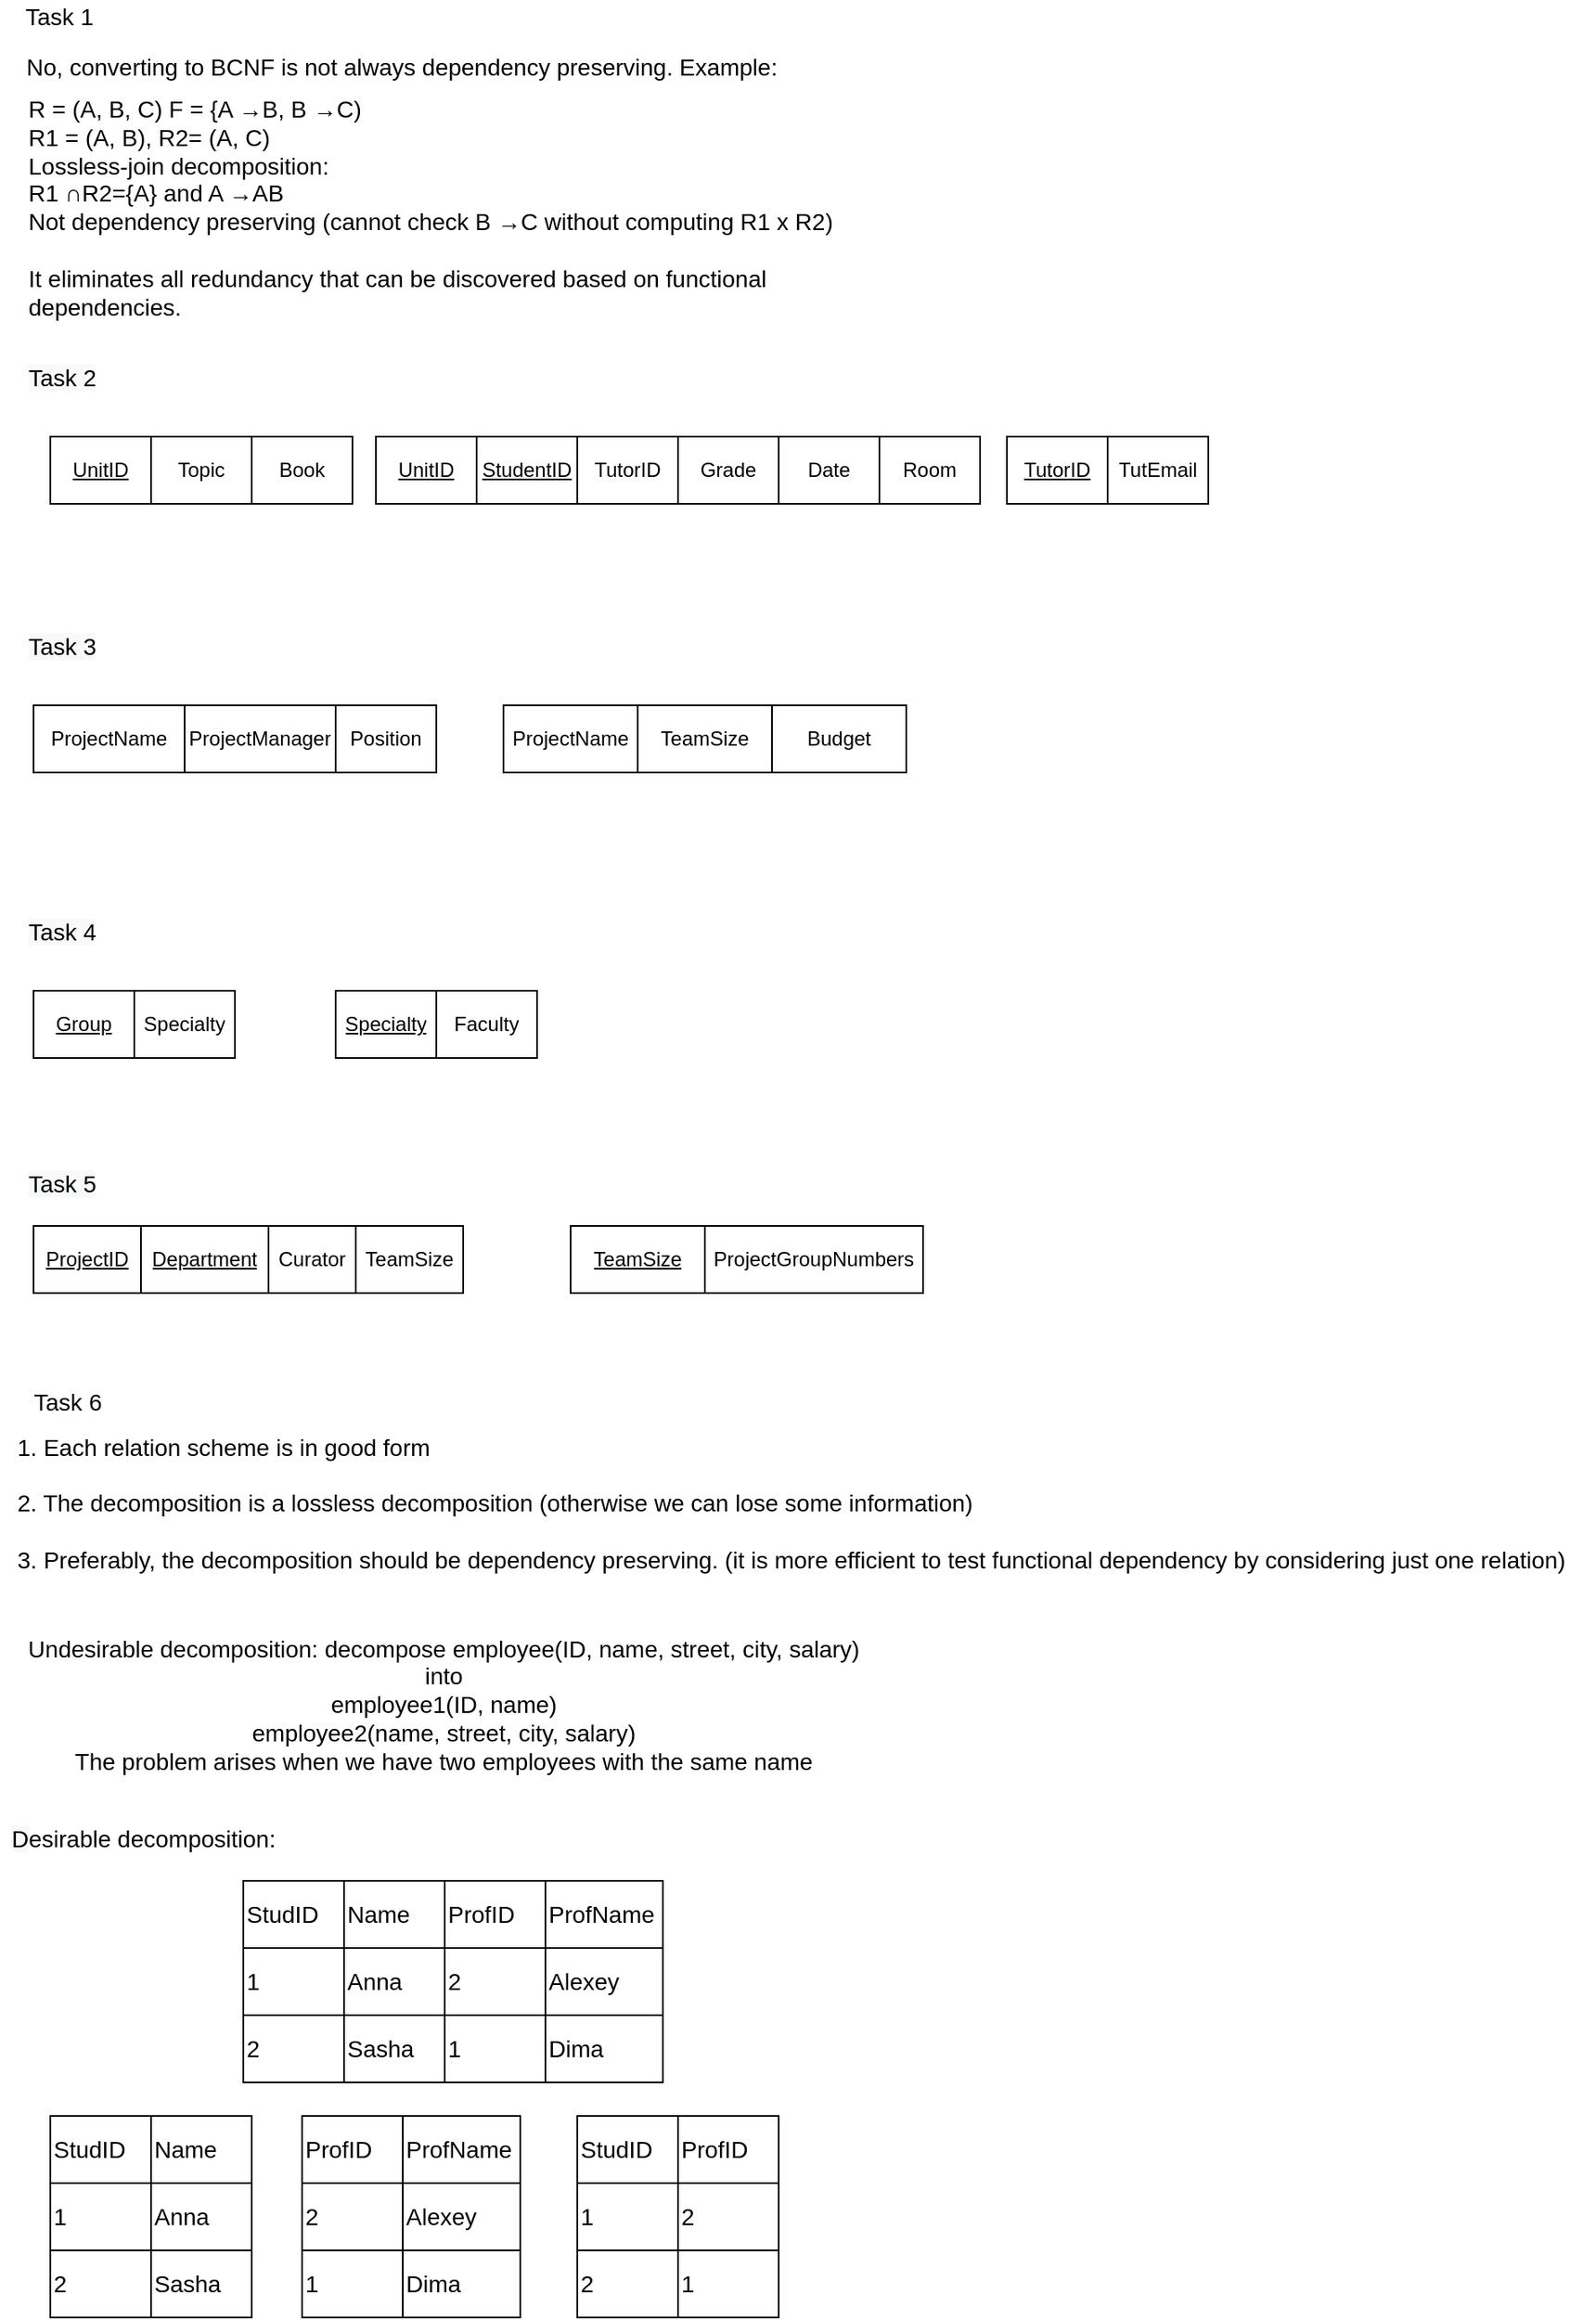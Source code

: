 <mxfile version="15.6.0" type="github">
  <diagram id="ciNyxmpdcuRLVCYVy58C" name="Page-1">
    <mxGraphModel dx="834" dy="1626" grid="1" gridSize="10" guides="1" tooltips="1" connect="1" arrows="1" fold="1" page="1" pageScale="1" pageWidth="827" pageHeight="1169" math="0" shadow="0">
      <root>
        <mxCell id="0" />
        <mxCell id="1" parent="0" />
        <mxCell id="DO2QEiDjIJd8iGXO15ea-62" value="" style="shape=table;html=1;whiteSpace=wrap;startSize=0;container=1;collapsible=0;childLayout=tableLayout;" parent="1" vertex="1">
          <mxGeometry x="610" y="20" width="120" height="40" as="geometry" />
        </mxCell>
        <mxCell id="DO2QEiDjIJd8iGXO15ea-63" value="" style="shape=partialRectangle;html=1;whiteSpace=wrap;collapsible=0;dropTarget=0;pointerEvents=0;fillColor=none;top=0;left=0;bottom=0;right=0;points=[[0,0.5],[1,0.5]];portConstraint=eastwest;" parent="DO2QEiDjIJd8iGXO15ea-62" vertex="1">
          <mxGeometry width="120" height="40" as="geometry" />
        </mxCell>
        <mxCell id="DO2QEiDjIJd8iGXO15ea-64" value="&lt;u&gt;TutorID&lt;/u&gt;" style="shape=partialRectangle;html=1;whiteSpace=wrap;connectable=0;fillColor=none;top=0;left=0;bottom=0;right=0;overflow=hidden;pointerEvents=1;" parent="DO2QEiDjIJd8iGXO15ea-63" vertex="1">
          <mxGeometry width="60" height="40" as="geometry">
            <mxRectangle width="60" height="40" as="alternateBounds" />
          </mxGeometry>
        </mxCell>
        <mxCell id="DO2QEiDjIJd8iGXO15ea-65" value="TutEmail" style="shape=partialRectangle;html=1;whiteSpace=wrap;connectable=0;fillColor=none;top=0;left=0;bottom=0;right=0;overflow=hidden;pointerEvents=1;" parent="DO2QEiDjIJd8iGXO15ea-63" vertex="1">
          <mxGeometry x="60" width="60" height="40" as="geometry">
            <mxRectangle width="60" height="40" as="alternateBounds" />
          </mxGeometry>
        </mxCell>
        <mxCell id="DO2QEiDjIJd8iGXO15ea-75" value="" style="shape=table;html=1;whiteSpace=wrap;startSize=0;container=1;collapsible=0;childLayout=tableLayout;" parent="1" vertex="1">
          <mxGeometry x="40" y="20" width="180" height="40" as="geometry" />
        </mxCell>
        <mxCell id="DO2QEiDjIJd8iGXO15ea-76" value="" style="shape=partialRectangle;html=1;whiteSpace=wrap;collapsible=0;dropTarget=0;pointerEvents=0;fillColor=none;top=0;left=0;bottom=0;right=0;points=[[0,0.5],[1,0.5]];portConstraint=eastwest;" parent="DO2QEiDjIJd8iGXO15ea-75" vertex="1">
          <mxGeometry width="180" height="40" as="geometry" />
        </mxCell>
        <mxCell id="DO2QEiDjIJd8iGXO15ea-77" value="&lt;u&gt;UnitID&lt;/u&gt;" style="shape=partialRectangle;html=1;whiteSpace=wrap;connectable=0;fillColor=none;top=0;left=0;bottom=0;right=0;overflow=hidden;pointerEvents=1;" parent="DO2QEiDjIJd8iGXO15ea-76" vertex="1">
          <mxGeometry width="60" height="40" as="geometry">
            <mxRectangle width="60" height="40" as="alternateBounds" />
          </mxGeometry>
        </mxCell>
        <mxCell id="DO2QEiDjIJd8iGXO15ea-78" value="Topic" style="shape=partialRectangle;html=1;whiteSpace=wrap;connectable=0;fillColor=none;top=0;left=0;bottom=0;right=0;overflow=hidden;pointerEvents=1;" parent="DO2QEiDjIJd8iGXO15ea-76" vertex="1">
          <mxGeometry x="60" width="60" height="40" as="geometry">
            <mxRectangle width="60" height="40" as="alternateBounds" />
          </mxGeometry>
        </mxCell>
        <mxCell id="DO2QEiDjIJd8iGXO15ea-80" value="Book" style="shape=partialRectangle;html=1;whiteSpace=wrap;connectable=0;fillColor=none;top=0;left=0;bottom=0;right=0;overflow=hidden;pointerEvents=1;" parent="DO2QEiDjIJd8iGXO15ea-76" vertex="1">
          <mxGeometry x="120" width="60" height="40" as="geometry">
            <mxRectangle width="60" height="40" as="alternateBounds" />
          </mxGeometry>
        </mxCell>
        <mxCell id="DO2QEiDjIJd8iGXO15ea-85" value="" style="shape=table;html=1;whiteSpace=wrap;startSize=0;container=1;collapsible=0;childLayout=tableLayout;" parent="1" vertex="1">
          <mxGeometry x="234" y="20" width="360" height="40" as="geometry" />
        </mxCell>
        <mxCell id="DO2QEiDjIJd8iGXO15ea-86" value="" style="shape=partialRectangle;html=1;whiteSpace=wrap;collapsible=0;dropTarget=0;pointerEvents=0;fillColor=none;top=0;left=0;bottom=0;right=0;points=[[0,0.5],[1,0.5]];portConstraint=eastwest;" parent="DO2QEiDjIJd8iGXO15ea-85" vertex="1">
          <mxGeometry width="360" height="40" as="geometry" />
        </mxCell>
        <mxCell id="DO2QEiDjIJd8iGXO15ea-87" value="&lt;u&gt;UnitID&lt;/u&gt;" style="shape=partialRectangle;html=1;whiteSpace=wrap;connectable=0;fillColor=none;top=0;left=0;bottom=0;right=0;overflow=hidden;pointerEvents=1;" parent="DO2QEiDjIJd8iGXO15ea-86" vertex="1">
          <mxGeometry width="60" height="40" as="geometry">
            <mxRectangle width="60" height="40" as="alternateBounds" />
          </mxGeometry>
        </mxCell>
        <mxCell id="DO2QEiDjIJd8iGXO15ea-88" value="&lt;u&gt;StudentID&lt;/u&gt;" style="shape=partialRectangle;html=1;whiteSpace=wrap;connectable=0;fillColor=none;top=0;left=0;bottom=0;right=0;overflow=hidden;pointerEvents=1;" parent="DO2QEiDjIJd8iGXO15ea-86" vertex="1">
          <mxGeometry x="60" width="60" height="40" as="geometry">
            <mxRectangle width="60" height="40" as="alternateBounds" />
          </mxGeometry>
        </mxCell>
        <mxCell id="DO2QEiDjIJd8iGXO15ea-89" value="TutorID" style="shape=partialRectangle;html=1;whiteSpace=wrap;connectable=0;fillColor=none;top=0;left=0;bottom=0;right=0;overflow=hidden;pointerEvents=1;" parent="DO2QEiDjIJd8iGXO15ea-86" vertex="1">
          <mxGeometry x="120" width="60" height="40" as="geometry">
            <mxRectangle width="60" height="40" as="alternateBounds" />
          </mxGeometry>
        </mxCell>
        <mxCell id="DO2QEiDjIJd8iGXO15ea-91" value="Grade" style="shape=partialRectangle;html=1;whiteSpace=wrap;connectable=0;fillColor=none;top=0;left=0;bottom=0;right=0;overflow=hidden;pointerEvents=1;" parent="DO2QEiDjIJd8iGXO15ea-86" vertex="1">
          <mxGeometry x="180" width="60" height="40" as="geometry">
            <mxRectangle width="60" height="40" as="alternateBounds" />
          </mxGeometry>
        </mxCell>
        <mxCell id="DO2QEiDjIJd8iGXO15ea-92" value="Date" style="shape=partialRectangle;html=1;whiteSpace=wrap;connectable=0;fillColor=none;top=0;left=0;bottom=0;right=0;overflow=hidden;pointerEvents=1;" parent="DO2QEiDjIJd8iGXO15ea-86" vertex="1">
          <mxGeometry x="240" width="60" height="40" as="geometry">
            <mxRectangle width="60" height="40" as="alternateBounds" />
          </mxGeometry>
        </mxCell>
        <mxCell id="DO2QEiDjIJd8iGXO15ea-114" value="" style="shape=partialRectangle;html=1;whiteSpace=wrap;connectable=0;fillColor=none;top=0;left=0;bottom=0;right=0;overflow=hidden;pointerEvents=1;" parent="DO2QEiDjIJd8iGXO15ea-86" vertex="1">
          <mxGeometry x="300" width="60" height="40" as="geometry">
            <mxRectangle width="60" height="40" as="alternateBounds" />
          </mxGeometry>
        </mxCell>
        <mxCell id="DO2QEiDjIJd8iGXO15ea-93" value="" style="shape=table;html=1;whiteSpace=wrap;startSize=0;container=1;collapsible=0;childLayout=tableLayout;" parent="1" vertex="1">
          <mxGeometry x="30" y="180" width="240" height="40" as="geometry" />
        </mxCell>
        <mxCell id="DO2QEiDjIJd8iGXO15ea-94" value="" style="shape=partialRectangle;html=1;whiteSpace=wrap;collapsible=0;dropTarget=0;pointerEvents=0;fillColor=none;top=0;left=0;bottom=0;right=0;points=[[0,0.5],[1,0.5]];portConstraint=eastwest;" parent="DO2QEiDjIJd8iGXO15ea-93" vertex="1">
          <mxGeometry width="240" height="40" as="geometry" />
        </mxCell>
        <mxCell id="DO2QEiDjIJd8iGXO15ea-95" value="ProjectName" style="shape=partialRectangle;html=1;whiteSpace=wrap;connectable=0;fillColor=none;top=0;left=0;bottom=0;right=0;overflow=hidden;pointerEvents=1;" parent="DO2QEiDjIJd8iGXO15ea-94" vertex="1">
          <mxGeometry width="90" height="40" as="geometry">
            <mxRectangle width="90" height="40" as="alternateBounds" />
          </mxGeometry>
        </mxCell>
        <mxCell id="DO2QEiDjIJd8iGXO15ea-96" value="ProjectManager" style="shape=partialRectangle;html=1;whiteSpace=wrap;connectable=0;fillColor=none;top=0;left=0;bottom=0;right=0;overflow=hidden;pointerEvents=1;" parent="DO2QEiDjIJd8iGXO15ea-94" vertex="1">
          <mxGeometry x="90" width="90" height="40" as="geometry">
            <mxRectangle width="90" height="40" as="alternateBounds" />
          </mxGeometry>
        </mxCell>
        <mxCell id="DO2QEiDjIJd8iGXO15ea-97" value="Position" style="shape=partialRectangle;html=1;whiteSpace=wrap;connectable=0;fillColor=none;top=0;left=0;bottom=0;right=0;overflow=hidden;pointerEvents=1;" parent="DO2QEiDjIJd8iGXO15ea-94" vertex="1">
          <mxGeometry x="180" width="60" height="40" as="geometry">
            <mxRectangle width="60" height="40" as="alternateBounds" />
          </mxGeometry>
        </mxCell>
        <mxCell id="DO2QEiDjIJd8iGXO15ea-115" value="Room" style="shape=partialRectangle;html=1;whiteSpace=wrap;connectable=0;fillColor=none;top=0;left=0;bottom=0;right=0;overflow=hidden;pointerEvents=1;" parent="1" vertex="1">
          <mxGeometry x="534" y="20" width="60" height="40" as="geometry">
            <mxRectangle width="60" height="40" as="alternateBounds" />
          </mxGeometry>
        </mxCell>
        <mxCell id="I-nEVE042MoMyb5mSG_C-1" value="" style="shape=table;html=1;whiteSpace=wrap;startSize=0;container=1;collapsible=0;childLayout=tableLayout;" vertex="1" parent="1">
          <mxGeometry x="310" y="180" width="240" height="40" as="geometry" />
        </mxCell>
        <mxCell id="I-nEVE042MoMyb5mSG_C-2" value="" style="shape=partialRectangle;html=1;whiteSpace=wrap;collapsible=0;dropTarget=0;pointerEvents=0;fillColor=none;top=0;left=0;bottom=0;right=0;points=[[0,0.5],[1,0.5]];portConstraint=eastwest;" vertex="1" parent="I-nEVE042MoMyb5mSG_C-1">
          <mxGeometry width="240" height="40" as="geometry" />
        </mxCell>
        <mxCell id="I-nEVE042MoMyb5mSG_C-3" value="ProjectName" style="shape=partialRectangle;html=1;whiteSpace=wrap;connectable=0;fillColor=none;top=0;left=0;bottom=0;right=0;overflow=hidden;pointerEvents=1;" vertex="1" parent="I-nEVE042MoMyb5mSG_C-2">
          <mxGeometry width="80" height="40" as="geometry">
            <mxRectangle width="80" height="40" as="alternateBounds" />
          </mxGeometry>
        </mxCell>
        <mxCell id="I-nEVE042MoMyb5mSG_C-4" value="TeamSize" style="shape=partialRectangle;html=1;whiteSpace=wrap;connectable=0;fillColor=none;top=0;left=0;bottom=0;right=0;overflow=hidden;pointerEvents=1;" vertex="1" parent="I-nEVE042MoMyb5mSG_C-2">
          <mxGeometry x="80" width="80" height="40" as="geometry">
            <mxRectangle width="80" height="40" as="alternateBounds" />
          </mxGeometry>
        </mxCell>
        <mxCell id="I-nEVE042MoMyb5mSG_C-14" value="Budget" style="shape=partialRectangle;html=1;whiteSpace=wrap;connectable=0;fillColor=none;top=0;left=0;bottom=0;right=0;overflow=hidden;pointerEvents=1;" vertex="1" parent="I-nEVE042MoMyb5mSG_C-2">
          <mxGeometry x="160" width="80" height="40" as="geometry">
            <mxRectangle width="80" height="40" as="alternateBounds" />
          </mxGeometry>
        </mxCell>
        <mxCell id="I-nEVE042MoMyb5mSG_C-15" value="" style="shape=table;html=1;whiteSpace=wrap;startSize=0;container=1;collapsible=0;childLayout=tableLayout;" vertex="1" parent="1">
          <mxGeometry x="30" y="350" width="120" height="40" as="geometry" />
        </mxCell>
        <mxCell id="I-nEVE042MoMyb5mSG_C-16" value="" style="shape=partialRectangle;html=1;whiteSpace=wrap;collapsible=0;dropTarget=0;pointerEvents=0;fillColor=none;top=0;left=0;bottom=0;right=0;points=[[0,0.5],[1,0.5]];portConstraint=eastwest;" vertex="1" parent="I-nEVE042MoMyb5mSG_C-15">
          <mxGeometry width="120" height="40" as="geometry" />
        </mxCell>
        <mxCell id="I-nEVE042MoMyb5mSG_C-17" value="&lt;u&gt;Group&lt;/u&gt;" style="shape=partialRectangle;html=1;whiteSpace=wrap;connectable=0;fillColor=none;top=0;left=0;bottom=0;right=0;overflow=hidden;pointerEvents=1;" vertex="1" parent="I-nEVE042MoMyb5mSG_C-16">
          <mxGeometry width="60" height="40" as="geometry">
            <mxRectangle width="60" height="40" as="alternateBounds" />
          </mxGeometry>
        </mxCell>
        <mxCell id="I-nEVE042MoMyb5mSG_C-18" value="Specialty" style="shape=partialRectangle;html=1;whiteSpace=wrap;connectable=0;fillColor=none;top=0;left=0;bottom=0;right=0;overflow=hidden;pointerEvents=1;" vertex="1" parent="I-nEVE042MoMyb5mSG_C-16">
          <mxGeometry x="60" width="60" height="40" as="geometry">
            <mxRectangle width="60" height="40" as="alternateBounds" />
          </mxGeometry>
        </mxCell>
        <mxCell id="I-nEVE042MoMyb5mSG_C-28" value="" style="shape=table;html=1;whiteSpace=wrap;startSize=0;container=1;collapsible=0;childLayout=tableLayout;" vertex="1" parent="1">
          <mxGeometry x="210" y="350" width="120" height="40" as="geometry" />
        </mxCell>
        <mxCell id="I-nEVE042MoMyb5mSG_C-29" value="" style="shape=partialRectangle;html=1;whiteSpace=wrap;collapsible=0;dropTarget=0;pointerEvents=0;fillColor=none;top=0;left=0;bottom=0;right=0;points=[[0,0.5],[1,0.5]];portConstraint=eastwest;" vertex="1" parent="I-nEVE042MoMyb5mSG_C-28">
          <mxGeometry width="120" height="40" as="geometry" />
        </mxCell>
        <mxCell id="I-nEVE042MoMyb5mSG_C-30" value="&lt;u&gt;Specialty&lt;/u&gt;" style="shape=partialRectangle;html=1;whiteSpace=wrap;connectable=0;fillColor=none;top=0;left=0;bottom=0;right=0;overflow=hidden;pointerEvents=1;" vertex="1" parent="I-nEVE042MoMyb5mSG_C-29">
          <mxGeometry width="60" height="40" as="geometry">
            <mxRectangle width="60" height="40" as="alternateBounds" />
          </mxGeometry>
        </mxCell>
        <mxCell id="I-nEVE042MoMyb5mSG_C-31" value="Faculty" style="shape=partialRectangle;html=1;whiteSpace=wrap;connectable=0;fillColor=none;top=0;left=0;bottom=0;right=0;overflow=hidden;pointerEvents=1;" vertex="1" parent="I-nEVE042MoMyb5mSG_C-29">
          <mxGeometry x="60" width="60" height="40" as="geometry">
            <mxRectangle width="60" height="40" as="alternateBounds" />
          </mxGeometry>
        </mxCell>
        <mxCell id="I-nEVE042MoMyb5mSG_C-32" value="" style="shape=table;html=1;whiteSpace=wrap;startSize=0;container=1;collapsible=0;childLayout=tableLayout;" vertex="1" parent="1">
          <mxGeometry x="30" y="490" width="256" height="40" as="geometry" />
        </mxCell>
        <mxCell id="I-nEVE042MoMyb5mSG_C-37" value="" style="shape=partialRectangle;html=1;whiteSpace=wrap;collapsible=0;dropTarget=0;pointerEvents=0;fillColor=none;top=0;left=0;bottom=0;right=0;points=[[0,0.5],[1,0.5]];portConstraint=eastwest;" vertex="1" parent="I-nEVE042MoMyb5mSG_C-32">
          <mxGeometry width="256" height="40" as="geometry" />
        </mxCell>
        <mxCell id="I-nEVE042MoMyb5mSG_C-38" value="&lt;u&gt;ProjectID&lt;/u&gt;" style="shape=partialRectangle;html=1;whiteSpace=wrap;connectable=0;fillColor=none;top=0;left=0;bottom=0;right=0;overflow=hidden;pointerEvents=1;" vertex="1" parent="I-nEVE042MoMyb5mSG_C-37">
          <mxGeometry width="64" height="40" as="geometry">
            <mxRectangle width="64" height="40" as="alternateBounds" />
          </mxGeometry>
        </mxCell>
        <mxCell id="I-nEVE042MoMyb5mSG_C-39" value="&lt;u&gt;Department&lt;/u&gt;" style="shape=partialRectangle;html=1;whiteSpace=wrap;connectable=0;fillColor=none;top=0;left=0;bottom=0;right=0;overflow=hidden;pointerEvents=1;" vertex="1" parent="I-nEVE042MoMyb5mSG_C-37">
          <mxGeometry x="64" width="76" height="40" as="geometry">
            <mxRectangle width="76" height="40" as="alternateBounds" />
          </mxGeometry>
        </mxCell>
        <mxCell id="I-nEVE042MoMyb5mSG_C-40" value="Curator" style="shape=partialRectangle;html=1;whiteSpace=wrap;connectable=0;fillColor=none;top=0;left=0;bottom=0;right=0;overflow=hidden;pointerEvents=1;" vertex="1" parent="I-nEVE042MoMyb5mSG_C-37">
          <mxGeometry x="140" width="52" height="40" as="geometry">
            <mxRectangle width="52" height="40" as="alternateBounds" />
          </mxGeometry>
        </mxCell>
        <mxCell id="I-nEVE042MoMyb5mSG_C-45" value="TeamSize" style="shape=partialRectangle;html=1;whiteSpace=wrap;connectable=0;fillColor=none;top=0;left=0;bottom=0;right=0;overflow=hidden;pointerEvents=1;" vertex="1" parent="I-nEVE042MoMyb5mSG_C-37">
          <mxGeometry x="192" width="64" height="40" as="geometry">
            <mxRectangle width="64" height="40" as="alternateBounds" />
          </mxGeometry>
        </mxCell>
        <mxCell id="I-nEVE042MoMyb5mSG_C-48" value="" style="shape=table;html=1;whiteSpace=wrap;startSize=0;container=1;collapsible=0;childLayout=tableLayout;" vertex="1" parent="1">
          <mxGeometry x="350" y="490" width="210" height="40" as="geometry" />
        </mxCell>
        <mxCell id="I-nEVE042MoMyb5mSG_C-49" value="" style="shape=partialRectangle;html=1;whiteSpace=wrap;collapsible=0;dropTarget=0;pointerEvents=0;fillColor=none;top=0;left=0;bottom=0;right=0;points=[[0,0.5],[1,0.5]];portConstraint=eastwest;" vertex="1" parent="I-nEVE042MoMyb5mSG_C-48">
          <mxGeometry width="210" height="40" as="geometry" />
        </mxCell>
        <mxCell id="I-nEVE042MoMyb5mSG_C-50" value="&lt;u&gt;TeamSize&lt;/u&gt;" style="shape=partialRectangle;html=1;whiteSpace=wrap;connectable=0;fillColor=none;top=0;left=0;bottom=0;right=0;overflow=hidden;pointerEvents=1;" vertex="1" parent="I-nEVE042MoMyb5mSG_C-49">
          <mxGeometry width="80" height="40" as="geometry">
            <mxRectangle width="80" height="40" as="alternateBounds" />
          </mxGeometry>
        </mxCell>
        <mxCell id="I-nEVE042MoMyb5mSG_C-51" value="ProjectGroupNumbers" style="shape=partialRectangle;html=1;whiteSpace=wrap;connectable=0;fillColor=none;top=0;left=0;bottom=0;right=0;overflow=hidden;pointerEvents=1;" vertex="1" parent="I-nEVE042MoMyb5mSG_C-49">
          <mxGeometry x="80" width="130" height="40" as="geometry">
            <mxRectangle width="130" height="40" as="alternateBounds" />
          </mxGeometry>
        </mxCell>
        <mxCell id="I-nEVE042MoMyb5mSG_C-61" value="&lt;span style=&quot;font-weight: normal&quot;&gt;Task 6&lt;/span&gt;" style="text;html=1;align=center;verticalAlign=middle;resizable=0;points=[];autosize=1;strokeColor=none;fillColor=none;fontSize=14;fontStyle=1" vertex="1" parent="1">
          <mxGeometry x="20" y="585" width="60" height="20" as="geometry" />
        </mxCell>
        <mxCell id="I-nEVE042MoMyb5mSG_C-62" value="&lt;div style=&quot;text-align: left ; font-size: 14px&quot;&gt;&lt;span&gt;&lt;font style=&quot;font-size: 14px&quot;&gt;1.&amp;nbsp;&lt;/font&gt;&lt;/span&gt;&lt;span&gt;Each relation scheme is in good form&lt;/span&gt;&lt;/div&gt;&lt;div style=&quot;text-align: left ; font-size: 14px&quot;&gt;&lt;span&gt;&lt;br&gt;&lt;/span&gt;&lt;/div&gt;&lt;div style=&quot;text-align: left ; font-size: 14px&quot;&gt;&lt;span&gt;&lt;font style=&quot;font-size: 14px&quot;&gt;2. The decomposition is a lossless decomposition (otherwise we can lose some information)&lt;/font&gt;&lt;/span&gt;&lt;/div&gt;&lt;font style=&quot;font-size: 14px&quot;&gt;&lt;br&gt;3. Preferably, the decomposition should be dependency preserving. (it is more efficient to test functional dependency by considering just one relation)&amp;nbsp;&amp;nbsp;&lt;/font&gt;" style="text;html=1;align=center;verticalAlign=middle;resizable=0;points=[];autosize=1;strokeColor=none;fillColor=none;" vertex="1" parent="1">
          <mxGeometry x="10" y="620" width="950" height="70" as="geometry" />
        </mxCell>
        <mxCell id="I-nEVE042MoMyb5mSG_C-64" value="&lt;div&gt;Undesirable decomposition: decompose employee(ID, name, street, city, salary)&lt;/div&gt;&lt;div&gt;into&lt;/div&gt;&lt;div&gt;employee1(ID, name)&lt;/div&gt;&lt;div&gt;employee2(name, street, city, salary)&lt;/div&gt;&lt;div&gt;The problem arises when we have two employees with the same name&lt;/div&gt;" style="text;html=1;align=center;verticalAlign=middle;resizable=0;points=[];autosize=1;strokeColor=none;fillColor=none;fontSize=14;" vertex="1" parent="1">
          <mxGeometry x="19" y="730" width="510" height="90" as="geometry" />
        </mxCell>
        <mxCell id="I-nEVE042MoMyb5mSG_C-65" value="&lt;div style=&quot;color: rgb(0 , 0 , 0) ; font-family: &amp;#34;helvetica&amp;#34; ; font-size: 14px ; font-style: normal ; font-weight: 400 ; letter-spacing: normal ; text-align: center ; text-indent: 0px ; text-transform: none ; word-spacing: 0px&quot;&gt;&lt;span style=&quot;background-color: rgb(248 , 249 , 250)&quot;&gt;D&lt;/span&gt;&lt;span style=&quot;background-color: rgb(255 , 255 , 255)&quot;&gt;esirable decomposition:&amp;nbsp;&amp;nbsp;&lt;/span&gt;&lt;/div&gt;" style="text;whiteSpace=wrap;html=1;fontSize=14;" vertex="1" parent="1">
          <mxGeometry x="15" y="840" width="530" height="100" as="geometry" />
        </mxCell>
        <mxCell id="I-nEVE042MoMyb5mSG_C-66" value="" style="shape=table;html=1;whiteSpace=wrap;startSize=0;container=1;collapsible=0;childLayout=tableLayout;labelBackgroundColor=#FFFFFF;fontSize=14;align=left;" vertex="1" parent="1">
          <mxGeometry x="155" y="880" width="250" height="120" as="geometry" />
        </mxCell>
        <mxCell id="I-nEVE042MoMyb5mSG_C-67" value="" style="shape=partialRectangle;html=1;whiteSpace=wrap;collapsible=0;dropTarget=0;pointerEvents=0;fillColor=none;top=0;left=0;bottom=0;right=0;points=[[0,0.5],[1,0.5]];portConstraint=eastwest;labelBackgroundColor=#FFFFFF;fontSize=14;align=left;" vertex="1" parent="I-nEVE042MoMyb5mSG_C-66">
          <mxGeometry width="250" height="40" as="geometry" />
        </mxCell>
        <mxCell id="I-nEVE042MoMyb5mSG_C-68" value="StudID" style="shape=partialRectangle;html=1;whiteSpace=wrap;connectable=0;fillColor=none;top=0;left=0;bottom=0;right=0;overflow=hidden;pointerEvents=1;labelBackgroundColor=#FFFFFF;fontSize=14;align=left;" vertex="1" parent="I-nEVE042MoMyb5mSG_C-67">
          <mxGeometry width="60" height="40" as="geometry">
            <mxRectangle width="60" height="40" as="alternateBounds" />
          </mxGeometry>
        </mxCell>
        <mxCell id="I-nEVE042MoMyb5mSG_C-69" value="Name" style="shape=partialRectangle;html=1;whiteSpace=wrap;connectable=0;fillColor=none;top=0;left=0;bottom=0;right=0;overflow=hidden;pointerEvents=1;labelBackgroundColor=#FFFFFF;fontSize=14;align=left;" vertex="1" parent="I-nEVE042MoMyb5mSG_C-67">
          <mxGeometry x="60" width="60" height="40" as="geometry">
            <mxRectangle width="60" height="40" as="alternateBounds" />
          </mxGeometry>
        </mxCell>
        <mxCell id="I-nEVE042MoMyb5mSG_C-79" value="ProfID" style="shape=partialRectangle;html=1;whiteSpace=wrap;connectable=0;fillColor=none;top=0;left=0;bottom=0;right=0;overflow=hidden;pointerEvents=1;labelBackgroundColor=#FFFFFF;fontSize=14;align=left;" vertex="1" parent="I-nEVE042MoMyb5mSG_C-67">
          <mxGeometry x="120" width="60" height="40" as="geometry">
            <mxRectangle width="60" height="40" as="alternateBounds" />
          </mxGeometry>
        </mxCell>
        <mxCell id="I-nEVE042MoMyb5mSG_C-70" value="ProfName" style="shape=partialRectangle;html=1;whiteSpace=wrap;connectable=0;fillColor=none;top=0;left=0;bottom=0;right=0;overflow=hidden;pointerEvents=1;labelBackgroundColor=#FFFFFF;fontSize=14;align=left;" vertex="1" parent="I-nEVE042MoMyb5mSG_C-67">
          <mxGeometry x="180" width="70" height="40" as="geometry">
            <mxRectangle width="70" height="40" as="alternateBounds" />
          </mxGeometry>
        </mxCell>
        <mxCell id="I-nEVE042MoMyb5mSG_C-71" value="" style="shape=partialRectangle;html=1;whiteSpace=wrap;collapsible=0;dropTarget=0;pointerEvents=0;fillColor=none;top=0;left=0;bottom=0;right=0;points=[[0,0.5],[1,0.5]];portConstraint=eastwest;labelBackgroundColor=#FFFFFF;fontSize=14;align=left;" vertex="1" parent="I-nEVE042MoMyb5mSG_C-66">
          <mxGeometry y="40" width="250" height="40" as="geometry" />
        </mxCell>
        <mxCell id="I-nEVE042MoMyb5mSG_C-72" value="1" style="shape=partialRectangle;html=1;whiteSpace=wrap;connectable=0;fillColor=none;top=0;left=0;bottom=0;right=0;overflow=hidden;pointerEvents=1;labelBackgroundColor=#FFFFFF;fontSize=14;align=left;" vertex="1" parent="I-nEVE042MoMyb5mSG_C-71">
          <mxGeometry width="60" height="40" as="geometry">
            <mxRectangle width="60" height="40" as="alternateBounds" />
          </mxGeometry>
        </mxCell>
        <mxCell id="I-nEVE042MoMyb5mSG_C-73" value="Anna" style="shape=partialRectangle;html=1;whiteSpace=wrap;connectable=0;fillColor=none;top=0;left=0;bottom=0;right=0;overflow=hidden;pointerEvents=1;labelBackgroundColor=#FFFFFF;fontSize=14;align=left;" vertex="1" parent="I-nEVE042MoMyb5mSG_C-71">
          <mxGeometry x="60" width="60" height="40" as="geometry">
            <mxRectangle width="60" height="40" as="alternateBounds" />
          </mxGeometry>
        </mxCell>
        <mxCell id="I-nEVE042MoMyb5mSG_C-80" value="2" style="shape=partialRectangle;html=1;whiteSpace=wrap;connectable=0;fillColor=none;top=0;left=0;bottom=0;right=0;overflow=hidden;pointerEvents=1;labelBackgroundColor=#FFFFFF;fontSize=14;align=left;" vertex="1" parent="I-nEVE042MoMyb5mSG_C-71">
          <mxGeometry x="120" width="60" height="40" as="geometry">
            <mxRectangle width="60" height="40" as="alternateBounds" />
          </mxGeometry>
        </mxCell>
        <mxCell id="I-nEVE042MoMyb5mSG_C-74" value="Alexey" style="shape=partialRectangle;html=1;whiteSpace=wrap;connectable=0;fillColor=none;top=0;left=0;bottom=0;right=0;overflow=hidden;pointerEvents=1;labelBackgroundColor=#FFFFFF;fontSize=14;align=left;" vertex="1" parent="I-nEVE042MoMyb5mSG_C-71">
          <mxGeometry x="180" width="70" height="40" as="geometry">
            <mxRectangle width="70" height="40" as="alternateBounds" />
          </mxGeometry>
        </mxCell>
        <mxCell id="I-nEVE042MoMyb5mSG_C-75" value="" style="shape=partialRectangle;html=1;whiteSpace=wrap;collapsible=0;dropTarget=0;pointerEvents=0;fillColor=none;top=0;left=0;bottom=0;right=0;points=[[0,0.5],[1,0.5]];portConstraint=eastwest;labelBackgroundColor=#FFFFFF;fontSize=14;align=left;" vertex="1" parent="I-nEVE042MoMyb5mSG_C-66">
          <mxGeometry y="80" width="250" height="40" as="geometry" />
        </mxCell>
        <mxCell id="I-nEVE042MoMyb5mSG_C-76" value="2" style="shape=partialRectangle;html=1;whiteSpace=wrap;connectable=0;fillColor=none;top=0;left=0;bottom=0;right=0;overflow=hidden;pointerEvents=1;labelBackgroundColor=#FFFFFF;fontSize=14;align=left;" vertex="1" parent="I-nEVE042MoMyb5mSG_C-75">
          <mxGeometry width="60" height="40" as="geometry">
            <mxRectangle width="60" height="40" as="alternateBounds" />
          </mxGeometry>
        </mxCell>
        <mxCell id="I-nEVE042MoMyb5mSG_C-77" value="Sasha" style="shape=partialRectangle;html=1;whiteSpace=wrap;connectable=0;fillColor=none;top=0;left=0;bottom=0;right=0;overflow=hidden;pointerEvents=1;labelBackgroundColor=#FFFFFF;fontSize=14;align=left;" vertex="1" parent="I-nEVE042MoMyb5mSG_C-75">
          <mxGeometry x="60" width="60" height="40" as="geometry">
            <mxRectangle width="60" height="40" as="alternateBounds" />
          </mxGeometry>
        </mxCell>
        <mxCell id="I-nEVE042MoMyb5mSG_C-81" value="1" style="shape=partialRectangle;html=1;whiteSpace=wrap;connectable=0;fillColor=none;top=0;left=0;bottom=0;right=0;overflow=hidden;pointerEvents=1;labelBackgroundColor=#FFFFFF;fontSize=14;align=left;" vertex="1" parent="I-nEVE042MoMyb5mSG_C-75">
          <mxGeometry x="120" width="60" height="40" as="geometry">
            <mxRectangle width="60" height="40" as="alternateBounds" />
          </mxGeometry>
        </mxCell>
        <mxCell id="I-nEVE042MoMyb5mSG_C-78" value="Dima" style="shape=partialRectangle;html=1;whiteSpace=wrap;connectable=0;fillColor=none;top=0;left=0;bottom=0;right=0;overflow=hidden;pointerEvents=1;labelBackgroundColor=#FFFFFF;fontSize=14;align=left;" vertex="1" parent="I-nEVE042MoMyb5mSG_C-75">
          <mxGeometry x="180" width="70" height="40" as="geometry">
            <mxRectangle width="70" height="40" as="alternateBounds" />
          </mxGeometry>
        </mxCell>
        <mxCell id="I-nEVE042MoMyb5mSG_C-82" value="" style="shape=table;html=1;whiteSpace=wrap;startSize=0;container=1;collapsible=0;childLayout=tableLayout;labelBackgroundColor=#FFFFFF;fontSize=14;align=left;" vertex="1" parent="1">
          <mxGeometry x="40" y="1020" width="120" height="120" as="geometry" />
        </mxCell>
        <mxCell id="I-nEVE042MoMyb5mSG_C-83" value="" style="shape=partialRectangle;html=1;whiteSpace=wrap;collapsible=0;dropTarget=0;pointerEvents=0;fillColor=none;top=0;left=0;bottom=0;right=0;points=[[0,0.5],[1,0.5]];portConstraint=eastwest;labelBackgroundColor=#FFFFFF;fontSize=14;align=left;" vertex="1" parent="I-nEVE042MoMyb5mSG_C-82">
          <mxGeometry width="120" height="40" as="geometry" />
        </mxCell>
        <mxCell id="I-nEVE042MoMyb5mSG_C-84" value="StudID" style="shape=partialRectangle;html=1;whiteSpace=wrap;connectable=0;fillColor=none;top=0;left=0;bottom=0;right=0;overflow=hidden;pointerEvents=1;labelBackgroundColor=#FFFFFF;fontSize=14;align=left;" vertex="1" parent="I-nEVE042MoMyb5mSG_C-83">
          <mxGeometry width="60" height="40" as="geometry">
            <mxRectangle width="60" height="40" as="alternateBounds" />
          </mxGeometry>
        </mxCell>
        <mxCell id="I-nEVE042MoMyb5mSG_C-85" value="Name" style="shape=partialRectangle;html=1;whiteSpace=wrap;connectable=0;fillColor=none;top=0;left=0;bottom=0;right=0;overflow=hidden;pointerEvents=1;labelBackgroundColor=#FFFFFF;fontSize=14;align=left;" vertex="1" parent="I-nEVE042MoMyb5mSG_C-83">
          <mxGeometry x="60" width="60" height="40" as="geometry">
            <mxRectangle width="60" height="40" as="alternateBounds" />
          </mxGeometry>
        </mxCell>
        <mxCell id="I-nEVE042MoMyb5mSG_C-88" value="" style="shape=partialRectangle;html=1;whiteSpace=wrap;collapsible=0;dropTarget=0;pointerEvents=0;fillColor=none;top=0;left=0;bottom=0;right=0;points=[[0,0.5],[1,0.5]];portConstraint=eastwest;labelBackgroundColor=#FFFFFF;fontSize=14;align=left;" vertex="1" parent="I-nEVE042MoMyb5mSG_C-82">
          <mxGeometry y="40" width="120" height="40" as="geometry" />
        </mxCell>
        <mxCell id="I-nEVE042MoMyb5mSG_C-89" value="1" style="shape=partialRectangle;html=1;whiteSpace=wrap;connectable=0;fillColor=none;top=0;left=0;bottom=0;right=0;overflow=hidden;pointerEvents=1;labelBackgroundColor=#FFFFFF;fontSize=14;align=left;" vertex="1" parent="I-nEVE042MoMyb5mSG_C-88">
          <mxGeometry width="60" height="40" as="geometry">
            <mxRectangle width="60" height="40" as="alternateBounds" />
          </mxGeometry>
        </mxCell>
        <mxCell id="I-nEVE042MoMyb5mSG_C-90" value="Anna" style="shape=partialRectangle;html=1;whiteSpace=wrap;connectable=0;fillColor=none;top=0;left=0;bottom=0;right=0;overflow=hidden;pointerEvents=1;labelBackgroundColor=#FFFFFF;fontSize=14;align=left;" vertex="1" parent="I-nEVE042MoMyb5mSG_C-88">
          <mxGeometry x="60" width="60" height="40" as="geometry">
            <mxRectangle width="60" height="40" as="alternateBounds" />
          </mxGeometry>
        </mxCell>
        <mxCell id="I-nEVE042MoMyb5mSG_C-93" value="" style="shape=partialRectangle;html=1;whiteSpace=wrap;collapsible=0;dropTarget=0;pointerEvents=0;fillColor=none;top=0;left=0;bottom=0;right=0;points=[[0,0.5],[1,0.5]];portConstraint=eastwest;labelBackgroundColor=#FFFFFF;fontSize=14;align=left;" vertex="1" parent="I-nEVE042MoMyb5mSG_C-82">
          <mxGeometry y="80" width="120" height="40" as="geometry" />
        </mxCell>
        <mxCell id="I-nEVE042MoMyb5mSG_C-94" value="2" style="shape=partialRectangle;html=1;whiteSpace=wrap;connectable=0;fillColor=none;top=0;left=0;bottom=0;right=0;overflow=hidden;pointerEvents=1;labelBackgroundColor=#FFFFFF;fontSize=14;align=left;" vertex="1" parent="I-nEVE042MoMyb5mSG_C-93">
          <mxGeometry width="60" height="40" as="geometry">
            <mxRectangle width="60" height="40" as="alternateBounds" />
          </mxGeometry>
        </mxCell>
        <mxCell id="I-nEVE042MoMyb5mSG_C-95" value="Sasha" style="shape=partialRectangle;html=1;whiteSpace=wrap;connectable=0;fillColor=none;top=0;left=0;bottom=0;right=0;overflow=hidden;pointerEvents=1;labelBackgroundColor=#FFFFFF;fontSize=14;align=left;" vertex="1" parent="I-nEVE042MoMyb5mSG_C-93">
          <mxGeometry x="60" width="60" height="40" as="geometry">
            <mxRectangle width="60" height="40" as="alternateBounds" />
          </mxGeometry>
        </mxCell>
        <mxCell id="I-nEVE042MoMyb5mSG_C-108" value="" style="shape=table;html=1;whiteSpace=wrap;startSize=0;container=1;collapsible=0;childLayout=tableLayout;labelBackgroundColor=#FFFFFF;fontSize=14;align=left;" vertex="1" parent="1">
          <mxGeometry x="190" y="1020" width="130" height="120" as="geometry" />
        </mxCell>
        <mxCell id="I-nEVE042MoMyb5mSG_C-109" value="" style="shape=partialRectangle;html=1;whiteSpace=wrap;collapsible=0;dropTarget=0;pointerEvents=0;fillColor=none;top=0;left=0;bottom=0;right=0;points=[[0,0.5],[1,0.5]];portConstraint=eastwest;labelBackgroundColor=#FFFFFF;fontSize=14;align=left;" vertex="1" parent="I-nEVE042MoMyb5mSG_C-108">
          <mxGeometry width="130" height="40" as="geometry" />
        </mxCell>
        <mxCell id="I-nEVE042MoMyb5mSG_C-112" value="ProfID" style="shape=partialRectangle;html=1;whiteSpace=wrap;connectable=0;fillColor=none;top=0;left=0;bottom=0;right=0;overflow=hidden;pointerEvents=1;labelBackgroundColor=#FFFFFF;fontSize=14;align=left;" vertex="1" parent="I-nEVE042MoMyb5mSG_C-109">
          <mxGeometry width="60" height="40" as="geometry">
            <mxRectangle width="60" height="40" as="alternateBounds" />
          </mxGeometry>
        </mxCell>
        <mxCell id="I-nEVE042MoMyb5mSG_C-113" value="ProfName" style="shape=partialRectangle;html=1;whiteSpace=wrap;connectable=0;fillColor=none;top=0;left=0;bottom=0;right=0;overflow=hidden;pointerEvents=1;labelBackgroundColor=#FFFFFF;fontSize=14;align=left;" vertex="1" parent="I-nEVE042MoMyb5mSG_C-109">
          <mxGeometry x="60" width="70" height="40" as="geometry">
            <mxRectangle width="70" height="40" as="alternateBounds" />
          </mxGeometry>
        </mxCell>
        <mxCell id="I-nEVE042MoMyb5mSG_C-114" value="" style="shape=partialRectangle;html=1;whiteSpace=wrap;collapsible=0;dropTarget=0;pointerEvents=0;fillColor=none;top=0;left=0;bottom=0;right=0;points=[[0,0.5],[1,0.5]];portConstraint=eastwest;labelBackgroundColor=#FFFFFF;fontSize=14;align=left;" vertex="1" parent="I-nEVE042MoMyb5mSG_C-108">
          <mxGeometry y="40" width="130" height="40" as="geometry" />
        </mxCell>
        <mxCell id="I-nEVE042MoMyb5mSG_C-117" value="2" style="shape=partialRectangle;html=1;whiteSpace=wrap;connectable=0;fillColor=none;top=0;left=0;bottom=0;right=0;overflow=hidden;pointerEvents=1;labelBackgroundColor=#FFFFFF;fontSize=14;align=left;" vertex="1" parent="I-nEVE042MoMyb5mSG_C-114">
          <mxGeometry width="60" height="40" as="geometry">
            <mxRectangle width="60" height="40" as="alternateBounds" />
          </mxGeometry>
        </mxCell>
        <mxCell id="I-nEVE042MoMyb5mSG_C-118" value="Alexey" style="shape=partialRectangle;html=1;whiteSpace=wrap;connectable=0;fillColor=none;top=0;left=0;bottom=0;right=0;overflow=hidden;pointerEvents=1;labelBackgroundColor=#FFFFFF;fontSize=14;align=left;" vertex="1" parent="I-nEVE042MoMyb5mSG_C-114">
          <mxGeometry x="60" width="70" height="40" as="geometry">
            <mxRectangle width="70" height="40" as="alternateBounds" />
          </mxGeometry>
        </mxCell>
        <mxCell id="I-nEVE042MoMyb5mSG_C-119" value="" style="shape=partialRectangle;html=1;whiteSpace=wrap;collapsible=0;dropTarget=0;pointerEvents=0;fillColor=none;top=0;left=0;bottom=0;right=0;points=[[0,0.5],[1,0.5]];portConstraint=eastwest;labelBackgroundColor=#FFFFFF;fontSize=14;align=left;" vertex="1" parent="I-nEVE042MoMyb5mSG_C-108">
          <mxGeometry y="80" width="130" height="40" as="geometry" />
        </mxCell>
        <mxCell id="I-nEVE042MoMyb5mSG_C-122" value="1" style="shape=partialRectangle;html=1;whiteSpace=wrap;connectable=0;fillColor=none;top=0;left=0;bottom=0;right=0;overflow=hidden;pointerEvents=1;labelBackgroundColor=#FFFFFF;fontSize=14;align=left;" vertex="1" parent="I-nEVE042MoMyb5mSG_C-119">
          <mxGeometry width="60" height="40" as="geometry">
            <mxRectangle width="60" height="40" as="alternateBounds" />
          </mxGeometry>
        </mxCell>
        <mxCell id="I-nEVE042MoMyb5mSG_C-123" value="Dima" style="shape=partialRectangle;html=1;whiteSpace=wrap;connectable=0;fillColor=none;top=0;left=0;bottom=0;right=0;overflow=hidden;pointerEvents=1;labelBackgroundColor=#FFFFFF;fontSize=14;align=left;" vertex="1" parent="I-nEVE042MoMyb5mSG_C-119">
          <mxGeometry x="60" width="70" height="40" as="geometry">
            <mxRectangle width="70" height="40" as="alternateBounds" />
          </mxGeometry>
        </mxCell>
        <mxCell id="I-nEVE042MoMyb5mSG_C-124" value="" style="shape=table;html=1;whiteSpace=wrap;startSize=0;container=1;collapsible=0;childLayout=tableLayout;labelBackgroundColor=#FFFFFF;fontSize=14;align=left;" vertex="1" parent="1">
          <mxGeometry x="354" y="1020" width="120" height="120" as="geometry" />
        </mxCell>
        <mxCell id="I-nEVE042MoMyb5mSG_C-125" value="" style="shape=partialRectangle;html=1;whiteSpace=wrap;collapsible=0;dropTarget=0;pointerEvents=0;fillColor=none;top=0;left=0;bottom=0;right=0;points=[[0,0.5],[1,0.5]];portConstraint=eastwest;labelBackgroundColor=#FFFFFF;fontSize=14;align=left;" vertex="1" parent="I-nEVE042MoMyb5mSG_C-124">
          <mxGeometry width="120" height="40" as="geometry" />
        </mxCell>
        <mxCell id="I-nEVE042MoMyb5mSG_C-126" value="StudID" style="shape=partialRectangle;html=1;whiteSpace=wrap;connectable=0;fillColor=none;top=0;left=0;bottom=0;right=0;overflow=hidden;pointerEvents=1;labelBackgroundColor=#FFFFFF;fontSize=14;align=left;" vertex="1" parent="I-nEVE042MoMyb5mSG_C-125">
          <mxGeometry width="60" height="40" as="geometry">
            <mxRectangle width="60" height="40" as="alternateBounds" />
          </mxGeometry>
        </mxCell>
        <mxCell id="I-nEVE042MoMyb5mSG_C-128" value="ProfID" style="shape=partialRectangle;html=1;whiteSpace=wrap;connectable=0;fillColor=none;top=0;left=0;bottom=0;right=0;overflow=hidden;pointerEvents=1;labelBackgroundColor=#FFFFFF;fontSize=14;align=left;" vertex="1" parent="I-nEVE042MoMyb5mSG_C-125">
          <mxGeometry x="60" width="60" height="40" as="geometry">
            <mxRectangle width="60" height="40" as="alternateBounds" />
          </mxGeometry>
        </mxCell>
        <mxCell id="I-nEVE042MoMyb5mSG_C-130" value="" style="shape=partialRectangle;html=1;whiteSpace=wrap;collapsible=0;dropTarget=0;pointerEvents=0;fillColor=none;top=0;left=0;bottom=0;right=0;points=[[0,0.5],[1,0.5]];portConstraint=eastwest;labelBackgroundColor=#FFFFFF;fontSize=14;align=left;" vertex="1" parent="I-nEVE042MoMyb5mSG_C-124">
          <mxGeometry y="40" width="120" height="40" as="geometry" />
        </mxCell>
        <mxCell id="I-nEVE042MoMyb5mSG_C-131" value="1" style="shape=partialRectangle;html=1;whiteSpace=wrap;connectable=0;fillColor=none;top=0;left=0;bottom=0;right=0;overflow=hidden;pointerEvents=1;labelBackgroundColor=#FFFFFF;fontSize=14;align=left;" vertex="1" parent="I-nEVE042MoMyb5mSG_C-130">
          <mxGeometry width="60" height="40" as="geometry">
            <mxRectangle width="60" height="40" as="alternateBounds" />
          </mxGeometry>
        </mxCell>
        <mxCell id="I-nEVE042MoMyb5mSG_C-133" value="2" style="shape=partialRectangle;html=1;whiteSpace=wrap;connectable=0;fillColor=none;top=0;left=0;bottom=0;right=0;overflow=hidden;pointerEvents=1;labelBackgroundColor=#FFFFFF;fontSize=14;align=left;" vertex="1" parent="I-nEVE042MoMyb5mSG_C-130">
          <mxGeometry x="60" width="60" height="40" as="geometry">
            <mxRectangle width="60" height="40" as="alternateBounds" />
          </mxGeometry>
        </mxCell>
        <mxCell id="I-nEVE042MoMyb5mSG_C-135" value="" style="shape=partialRectangle;html=1;whiteSpace=wrap;collapsible=0;dropTarget=0;pointerEvents=0;fillColor=none;top=0;left=0;bottom=0;right=0;points=[[0,0.5],[1,0.5]];portConstraint=eastwest;labelBackgroundColor=#FFFFFF;fontSize=14;align=left;" vertex="1" parent="I-nEVE042MoMyb5mSG_C-124">
          <mxGeometry y="80" width="120" height="40" as="geometry" />
        </mxCell>
        <mxCell id="I-nEVE042MoMyb5mSG_C-136" value="2" style="shape=partialRectangle;html=1;whiteSpace=wrap;connectable=0;fillColor=none;top=0;left=0;bottom=0;right=0;overflow=hidden;pointerEvents=1;labelBackgroundColor=#FFFFFF;fontSize=14;align=left;" vertex="1" parent="I-nEVE042MoMyb5mSG_C-135">
          <mxGeometry width="60" height="40" as="geometry">
            <mxRectangle width="60" height="40" as="alternateBounds" />
          </mxGeometry>
        </mxCell>
        <mxCell id="I-nEVE042MoMyb5mSG_C-138" value="1" style="shape=partialRectangle;html=1;whiteSpace=wrap;connectable=0;fillColor=none;top=0;left=0;bottom=0;right=0;overflow=hidden;pointerEvents=1;labelBackgroundColor=#FFFFFF;fontSize=14;align=left;" vertex="1" parent="I-nEVE042MoMyb5mSG_C-135">
          <mxGeometry x="60" width="60" height="40" as="geometry">
            <mxRectangle width="60" height="40" as="alternateBounds" />
          </mxGeometry>
        </mxCell>
        <mxCell id="I-nEVE042MoMyb5mSG_C-140" value="Task 1" style="text;html=1;align=center;verticalAlign=middle;resizable=0;points=[];autosize=1;strokeColor=none;fillColor=none;fontSize=14;" vertex="1" parent="1">
          <mxGeometry x="15" y="-240" width="60" height="20" as="geometry" />
        </mxCell>
        <mxCell id="I-nEVE042MoMyb5mSG_C-141" value="No, converting to BCNF is not always dependency preserving. Example:&lt;br&gt;" style="text;html=1;align=center;verticalAlign=middle;resizable=0;points=[];autosize=1;strokeColor=none;fillColor=none;fontSize=14;" vertex="1" parent="1">
          <mxGeometry x="19" y="-210" width="460" height="20" as="geometry" />
        </mxCell>
        <mxCell id="I-nEVE042MoMyb5mSG_C-142" value="R = (A, B, C) F = {A →B, B →C)&lt;br&gt;R1 = (A, B), R2= (A, C)&lt;br&gt;Lossless-join decomposition:&lt;br&gt;R1 ∩R2={A} and A →AB&lt;br&gt;Not dependency preserving (cannot check B →C without computing R1 x R2)&lt;br&gt;&lt;br&gt;It eliminates all redundancy that can be discovered based on functional dependencies." style="text;whiteSpace=wrap;html=1;fontSize=14;" vertex="1" parent="1">
          <mxGeometry x="25" y="-190" width="490" height="140" as="geometry" />
        </mxCell>
        <mxCell id="I-nEVE042MoMyb5mSG_C-143" value="&lt;span style=&quot;color: rgb(0 , 0 , 0) ; font-family: &amp;#34;helvetica&amp;#34; ; font-size: 14px ; font-style: normal ; font-weight: 400 ; letter-spacing: normal ; text-align: center ; text-indent: 0px ; text-transform: none ; word-spacing: 0px ; background-color: rgb(248 , 249 , 250) ; display: inline ; float: none&quot;&gt;Task 2&lt;/span&gt;" style="text;whiteSpace=wrap;html=1;fontSize=14;" vertex="1" parent="1">
          <mxGeometry x="25" y="-30" width="70" height="30" as="geometry" />
        </mxCell>
        <mxCell id="I-nEVE042MoMyb5mSG_C-144" value="&lt;span style=&quot;color: rgb(0 , 0 , 0) ; font-family: &amp;#34;helvetica&amp;#34; ; font-size: 14px ; font-style: normal ; font-weight: 400 ; letter-spacing: normal ; text-align: center ; text-indent: 0px ; text-transform: none ; word-spacing: 0px ; background-color: rgb(248 , 249 , 250) ; display: inline ; float: none&quot;&gt;Task 3&lt;/span&gt;" style="text;whiteSpace=wrap;html=1;fontSize=14;" vertex="1" parent="1">
          <mxGeometry x="25" y="130" width="70" height="30" as="geometry" />
        </mxCell>
        <mxCell id="I-nEVE042MoMyb5mSG_C-145" value="&lt;span style=&quot;color: rgb(0 , 0 , 0) ; font-family: &amp;#34;helvetica&amp;#34; ; font-size: 14px ; font-style: normal ; font-weight: 400 ; letter-spacing: normal ; text-align: center ; text-indent: 0px ; text-transform: none ; word-spacing: 0px ; background-color: rgb(248 , 249 , 250) ; display: inline ; float: none&quot;&gt;Task 4&lt;/span&gt;" style="text;whiteSpace=wrap;html=1;fontSize=14;" vertex="1" parent="1">
          <mxGeometry x="25" y="300" width="70" height="30" as="geometry" />
        </mxCell>
        <mxCell id="I-nEVE042MoMyb5mSG_C-146" value="&lt;span style=&quot;color: rgb(0 , 0 , 0) ; font-family: &amp;#34;helvetica&amp;#34; ; font-size: 14px ; font-style: normal ; font-weight: 400 ; letter-spacing: normal ; text-align: center ; text-indent: 0px ; text-transform: none ; word-spacing: 0px ; background-color: rgb(248 , 249 , 250) ; display: inline ; float: none&quot;&gt;Task 5&lt;/span&gt;" style="text;whiteSpace=wrap;html=1;fontSize=14;" vertex="1" parent="1">
          <mxGeometry x="25" y="450" width="70" height="30" as="geometry" />
        </mxCell>
      </root>
    </mxGraphModel>
  </diagram>
</mxfile>
